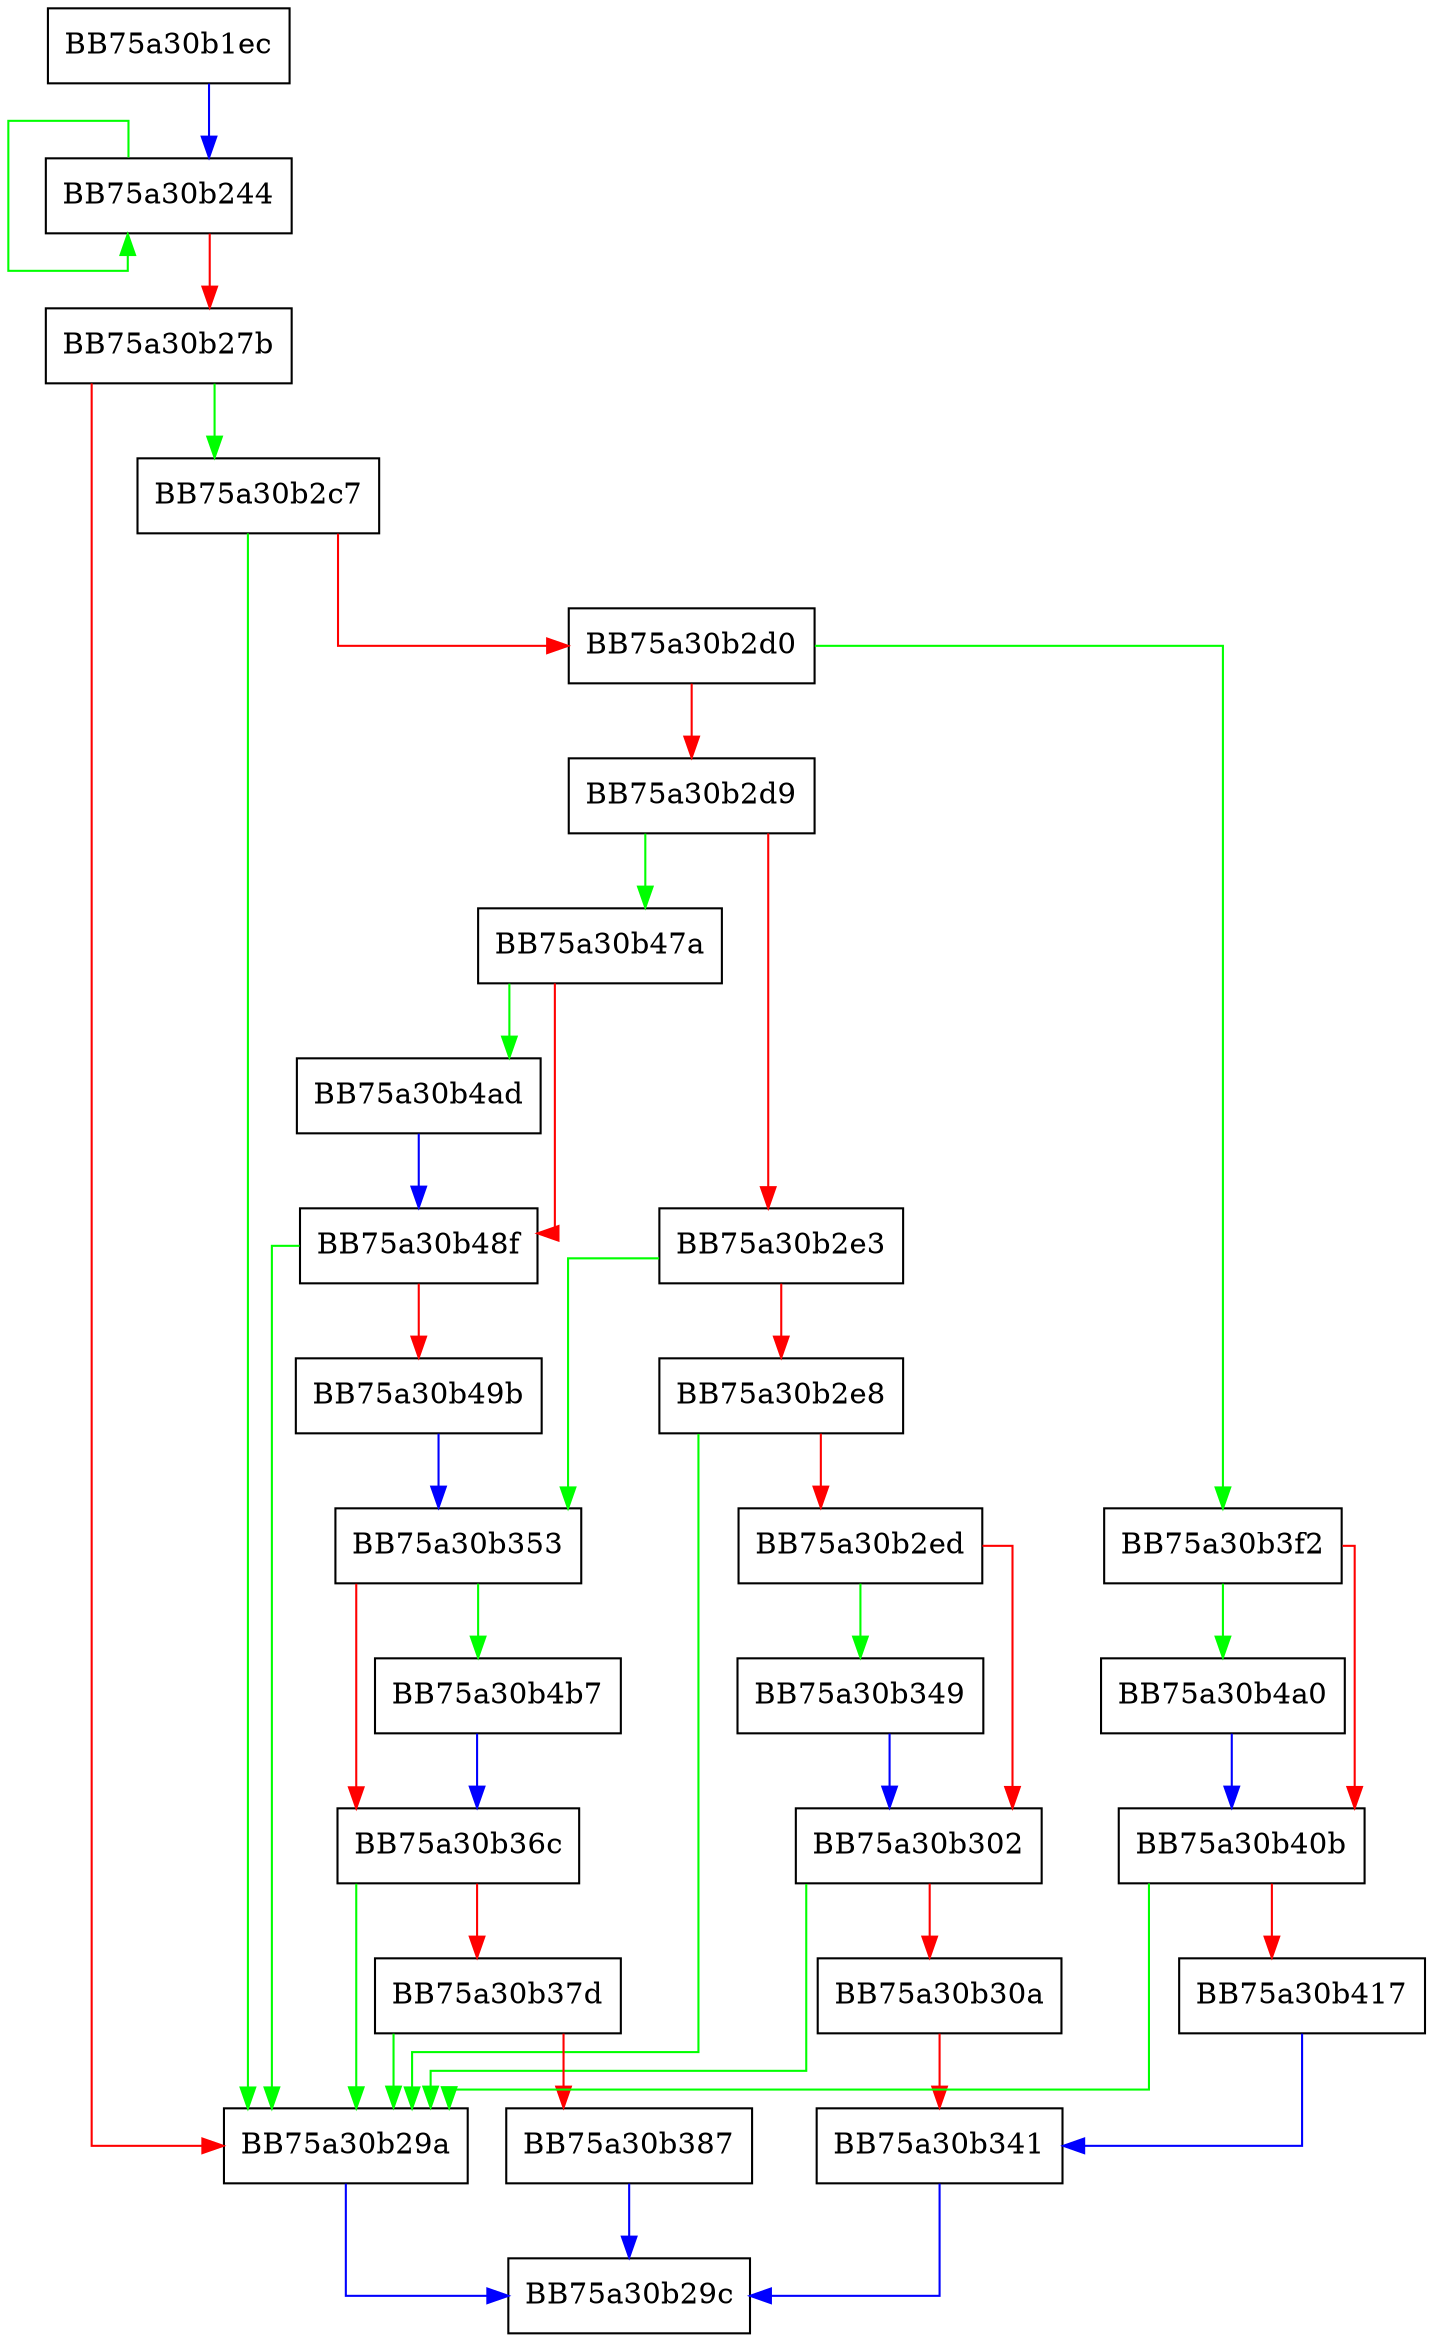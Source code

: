 digraph getop_val_sum4_v2 {
  node [shape="box"];
  graph [splines=ortho];
  BB75a30b1ec -> BB75a30b244 [color="blue"];
  BB75a30b244 -> BB75a30b244 [color="green"];
  BB75a30b244 -> BB75a30b27b [color="red"];
  BB75a30b27b -> BB75a30b2c7 [color="green"];
  BB75a30b27b -> BB75a30b29a [color="red"];
  BB75a30b29a -> BB75a30b29c [color="blue"];
  BB75a30b2c7 -> BB75a30b29a [color="green"];
  BB75a30b2c7 -> BB75a30b2d0 [color="red"];
  BB75a30b2d0 -> BB75a30b3f2 [color="green"];
  BB75a30b2d0 -> BB75a30b2d9 [color="red"];
  BB75a30b2d9 -> BB75a30b47a [color="green"];
  BB75a30b2d9 -> BB75a30b2e3 [color="red"];
  BB75a30b2e3 -> BB75a30b353 [color="green"];
  BB75a30b2e3 -> BB75a30b2e8 [color="red"];
  BB75a30b2e8 -> BB75a30b29a [color="green"];
  BB75a30b2e8 -> BB75a30b2ed [color="red"];
  BB75a30b2ed -> BB75a30b349 [color="green"];
  BB75a30b2ed -> BB75a30b302 [color="red"];
  BB75a30b302 -> BB75a30b29a [color="green"];
  BB75a30b302 -> BB75a30b30a [color="red"];
  BB75a30b30a -> BB75a30b341 [color="red"];
  BB75a30b341 -> BB75a30b29c [color="blue"];
  BB75a30b349 -> BB75a30b302 [color="blue"];
  BB75a30b353 -> BB75a30b4b7 [color="green"];
  BB75a30b353 -> BB75a30b36c [color="red"];
  BB75a30b36c -> BB75a30b29a [color="green"];
  BB75a30b36c -> BB75a30b37d [color="red"];
  BB75a30b37d -> BB75a30b29a [color="green"];
  BB75a30b37d -> BB75a30b387 [color="red"];
  BB75a30b387 -> BB75a30b29c [color="blue"];
  BB75a30b3f2 -> BB75a30b4a0 [color="green"];
  BB75a30b3f2 -> BB75a30b40b [color="red"];
  BB75a30b40b -> BB75a30b29a [color="green"];
  BB75a30b40b -> BB75a30b417 [color="red"];
  BB75a30b417 -> BB75a30b341 [color="blue"];
  BB75a30b47a -> BB75a30b4ad [color="green"];
  BB75a30b47a -> BB75a30b48f [color="red"];
  BB75a30b48f -> BB75a30b29a [color="green"];
  BB75a30b48f -> BB75a30b49b [color="red"];
  BB75a30b49b -> BB75a30b353 [color="blue"];
  BB75a30b4a0 -> BB75a30b40b [color="blue"];
  BB75a30b4ad -> BB75a30b48f [color="blue"];
  BB75a30b4b7 -> BB75a30b36c [color="blue"];
}